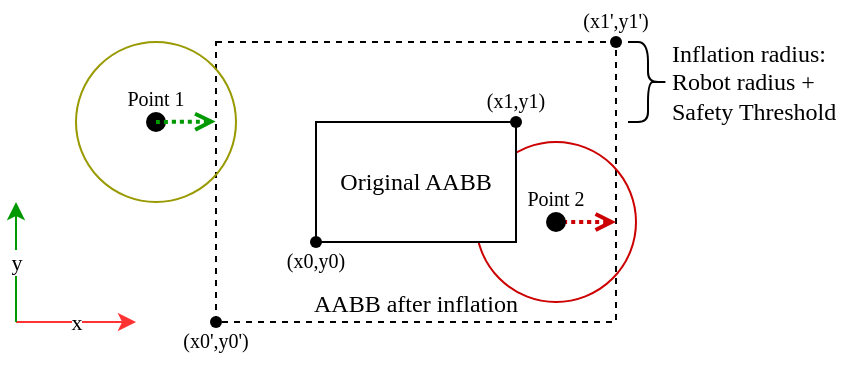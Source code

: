 <mxfile version="19.0.3" type="device"><diagram id="rV2xqpe9QcBhx_57q7yh" name="Page-1"><mxGraphModel dx="677" dy="418" grid="1" gridSize="10" guides="1" tooltips="1" connect="1" arrows="1" fold="1" page="1" pageScale="1" pageWidth="850" pageHeight="1100" math="0" shadow="0"><root><mxCell id="0"/><mxCell id="1" parent="0"/><mxCell id="EeNFYIu46wEKLzyHI-Pa-5" value="&lt;font data-font-src=&quot;http://mirrors.ctan.org/fonts/cm-unicode/fonts/otf/cmunbxo.otf&quot; face=&quot;Comptuer Modern&quot;&gt;AABB after inflation&lt;/font&gt;" style="rounded=0;whiteSpace=wrap;html=1;dashed=1;align=center;verticalAlign=bottom;" parent="1" vertex="1"><mxGeometry x="320" y="360" width="200" height="140" as="geometry"/></mxCell><mxCell id="EeNFYIu46wEKLzyHI-Pa-6" value="" style="shape=curlyBracket;whiteSpace=wrap;html=1;rounded=1;flipH=1;fontFamily=Comptuer Modern;fontSource=http%3A%2F%2Fmirrors.ctan.org%2Ffonts%2Fcm-unicode%2Ffonts%2Fotf%2Fcmunbxo.otf;" parent="1" vertex="1"><mxGeometry x="526" y="360" width="20" height="40" as="geometry"/></mxCell><mxCell id="EeNFYIu46wEKLzyHI-Pa-7" value="Inflation radius: Robot radius + Safety Threshold" style="text;html=1;strokeColor=none;fillColor=none;align=left;verticalAlign=middle;whiteSpace=wrap;rounded=0;fontFamily=Comptuer Modern;fontSource=http%3A%2F%2Fmirrors.ctan.org%2Ffonts%2Fcm-unicode%2Ffonts%2Fotf%2Fcmunbxo.otf;" parent="1" vertex="1"><mxGeometry x="546" y="365" width="90" height="30" as="geometry"/></mxCell><mxCell id="EeNFYIu46wEKLzyHI-Pa-11" value="" style="endArrow=none;dashed=1;html=1;dashPattern=1 1;strokeWidth=2;fontFamily=Comptuer Modern;fontSource=http%3A%2F%2Fmirrors.ctan.org%2Ffonts%2Fcm-unicode%2Ffonts%2Fotf%2Fcmunbxo.otf;startArrow=open;startFill=0;endFill=0;curved=1;strokeColor=#CC0000;entryX=0.5;entryY=0.5;entryDx=0;entryDy=0;entryPerimeter=0;" parent="1" target="EeNFYIu46wEKLzyHI-Pa-10" edge="1"><mxGeometry width="50" height="50" relative="1" as="geometry"><mxPoint x="520" y="449.94" as="sourcePoint"/><mxPoint x="500" y="449.94" as="targetPoint"/></mxGeometry></mxCell><mxCell id="EeNFYIu46wEKLzyHI-Pa-17" value="(x0',y0')" style="shape=waypoint;sketch=0;fillStyle=solid;size=6;pointerEvents=1;points=[];fillColor=none;resizable=0;rotatable=0;perimeter=centerPerimeter;snapToPoint=1;fontFamily=Comptuer Modern;fontSource=http%3A%2F%2Fmirrors.ctan.org%2Ffonts%2Fcm-unicode%2Ffonts%2Fotf%2Fcmunbxo.otf;fontSize=10;strokeWidth=1;spacing=4;verticalAlign=bottom;" parent="1" vertex="1"><mxGeometry x="300" y="480" width="40" height="40" as="geometry"/></mxCell><mxCell id="EeNFYIu46wEKLzyHI-Pa-18" value="(x1',y1')" style="shape=waypoint;sketch=0;fillStyle=solid;size=6;pointerEvents=1;points=[];fillColor=none;resizable=0;rotatable=0;perimeter=centerPerimeter;snapToPoint=1;fontFamily=Comptuer Modern;fontSource=http%3A%2F%2Fmirrors.ctan.org%2Ffonts%2Fcm-unicode%2Ffonts%2Fotf%2Fcmunbxo.otf;fontSize=10;strokeWidth=1;spacing=-1;verticalAlign=top;" parent="1" vertex="1"><mxGeometry x="500" y="340" width="40" height="40" as="geometry"/></mxCell><mxCell id="EeNFYIu46wEKLzyHI-Pa-21" value="" style="group" parent="1" vertex="1" connectable="0"><mxGeometry x="250" y="360" width="80" height="80" as="geometry"/></mxCell><mxCell id="EeNFYIu46wEKLzyHI-Pa-20" value="" style="ellipse;whiteSpace=wrap;html=1;aspect=fixed;fontFamily=Comptuer Modern;fontSource=http%3A%2F%2Fmirrors.ctan.org%2Ffonts%2Fcm-unicode%2Ffonts%2Fotf%2Fcmunbxo.otf;fontSize=10;strokeWidth=1;fillColor=none;strokeColor=#999900;" parent="EeNFYIu46wEKLzyHI-Pa-21" vertex="1"><mxGeometry width="80" height="80" as="geometry"/></mxCell><mxCell id="EeNFYIu46wEKLzyHI-Pa-8" value="Point 1&#10;" style="shape=waypoint;sketch=0;fillStyle=solid;size=6;pointerEvents=1;points=[];fillColor=none;resizable=0;rotatable=0;perimeter=centerPerimeter;snapToPoint=1;fontFamily=Comptuer Modern;fontSource=http%3A%2F%2Fmirrors.ctan.org%2Ffonts%2Fcm-unicode%2Ffonts%2Fotf%2Fcmunbxo.otf;strokeWidth=3;verticalAlign=top;horizontal=1;fontSize=10;spacing=-2;" parent="EeNFYIu46wEKLzyHI-Pa-21" vertex="1"><mxGeometry x="20" y="20" width="40" height="40" as="geometry"/></mxCell><mxCell id="EeNFYIu46wEKLzyHI-Pa-9" value="" style="endArrow=open;dashed=1;html=1;dashPattern=1 1;strokeWidth=2;fontFamily=Comptuer Modern;fontSource=http%3A%2F%2Fmirrors.ctan.org%2Ffonts%2Fcm-unicode%2Ffonts%2Fotf%2Fcmunbxo.otf;exitX=0.492;exitY=0.594;exitDx=0;exitDy=0;exitPerimeter=0;startArrow=none;startFill=0;endFill=0;curved=1;strokeColor=#009900;entryX=-0.001;entryY=0.284;entryDx=0;entryDy=0;entryPerimeter=0;" parent="1" source="EeNFYIu46wEKLzyHI-Pa-8" target="EeNFYIu46wEKLzyHI-Pa-5" edge="1"><mxGeometry width="50" height="50" relative="1" as="geometry"><mxPoint x="140" y="90" as="sourcePoint"/><mxPoint x="80" y="40" as="targetPoint"/></mxGeometry></mxCell><mxCell id="EeNFYIu46wEKLzyHI-Pa-28" value="" style="group" parent="1" vertex="1" connectable="0"><mxGeometry x="450" y="410" width="80" height="80" as="geometry"/></mxCell><mxCell id="EeNFYIu46wEKLzyHI-Pa-26" value="" style="ellipse;whiteSpace=wrap;html=1;aspect=fixed;fontFamily=Comptuer Modern;fontSource=http%3A%2F%2Fmirrors.ctan.org%2Ffonts%2Fcm-unicode%2Ffonts%2Fotf%2Fcmunbxo.otf;fontSize=10;strokeWidth=1;fillColor=none;strokeColor=#CC0000;" parent="EeNFYIu46wEKLzyHI-Pa-28" vertex="1"><mxGeometry width="80" height="80" as="geometry"/></mxCell><mxCell id="EeNFYIu46wEKLzyHI-Pa-12" value="" style="group" parent="EeNFYIu46wEKLzyHI-Pa-28" vertex="1" connectable="0"><mxGeometry x="20" y="20" width="40" height="40" as="geometry"/></mxCell><mxCell id="EeNFYIu46wEKLzyHI-Pa-10" value="Point 2&#10;" style="shape=waypoint;sketch=0;fillStyle=solid;size=6;pointerEvents=1;points=[];fillColor=none;resizable=0;rotatable=0;perimeter=centerPerimeter;snapToPoint=1;fontFamily=Comptuer Modern;fontSource=http%3A%2F%2Fmirrors.ctan.org%2Ffonts%2Fcm-unicode%2Ffonts%2Fotf%2Fcmunbxo.otf;strokeWidth=3;verticalAlign=top;horizontal=1;fontSize=10;spacing=-2;" parent="EeNFYIu46wEKLzyHI-Pa-12" vertex="1"><mxGeometry width="40" height="40" as="geometry"/></mxCell><mxCell id="EeNFYIu46wEKLzyHI-Pa-2" value="&lt;font data-font-src=&quot;http://mirrors.ctan.org/fonts/cm-unicode/fonts/otf/cmunbxo.otf&quot; face=&quot;Comptuer Modern&quot;&gt;Original AABB&lt;/font&gt;" style="rounded=0;whiteSpace=wrap;html=1;" parent="1" vertex="1"><mxGeometry x="370" y="400" width="100" height="60" as="geometry"/></mxCell><mxCell id="EeNFYIu46wEKLzyHI-Pa-13" value="(x0,y0)" style="shape=waypoint;sketch=0;fillStyle=solid;size=6;pointerEvents=1;points=[];fillColor=none;resizable=0;rotatable=0;perimeter=centerPerimeter;snapToPoint=1;fontFamily=Comptuer Modern;fontSource=http%3A%2F%2Fmirrors.ctan.org%2Ffonts%2Fcm-unicode%2Ffonts%2Fotf%2Fcmunbxo.otf;fontSize=10;strokeWidth=1;spacing=4;verticalAlign=bottom;" parent="1" vertex="1"><mxGeometry x="350" y="440" width="40" height="40" as="geometry"/></mxCell><mxCell id="EeNFYIu46wEKLzyHI-Pa-16" value="(x1,y1)" style="shape=waypoint;sketch=0;fillStyle=solid;size=6;pointerEvents=1;points=[];fillColor=none;resizable=0;rotatable=0;perimeter=centerPerimeter;snapToPoint=1;fontFamily=Comptuer Modern;fontSource=http%3A%2F%2Fmirrors.ctan.org%2Ffonts%2Fcm-unicode%2Ffonts%2Fotf%2Fcmunbxo.otf;fontSize=10;strokeWidth=1;spacing=-1;verticalAlign=top;" parent="1" vertex="1"><mxGeometry x="450" y="380" width="40" height="40" as="geometry"/></mxCell><mxCell id="Kmm9S90bP6v-TzkZn-id-1" value="&lt;font data-font-src=&quot;http://mirrors.ctan.org/fonts/cm-unicode/fonts/otf/cmunbxo.otf&quot; face=&quot;Comptuer Modern&quot;&gt;x&lt;/font&gt;" style="endArrow=classic;html=1;rounded=0;strokeColor=#FF3333;" edge="1" parent="1"><mxGeometry width="50" height="50" relative="1" as="geometry"><mxPoint x="220" y="500" as="sourcePoint"/><mxPoint x="280" y="500" as="targetPoint"/></mxGeometry></mxCell><mxCell id="Kmm9S90bP6v-TzkZn-id-2" value="&lt;font data-font-src=&quot;http://mirrors.ctan.org/fonts/cm-unicode/fonts/otf/cmunbxo.otf&quot; face=&quot;Comptuer Modern&quot;&gt;y&lt;/font&gt;" style="endArrow=classic;html=1;rounded=0;strokeColor=#009900;" edge="1" parent="1"><mxGeometry width="50" height="50" relative="1" as="geometry"><mxPoint x="220" y="500" as="sourcePoint"/><mxPoint x="220" y="440" as="targetPoint"/></mxGeometry></mxCell></root></mxGraphModel></diagram></mxfile>